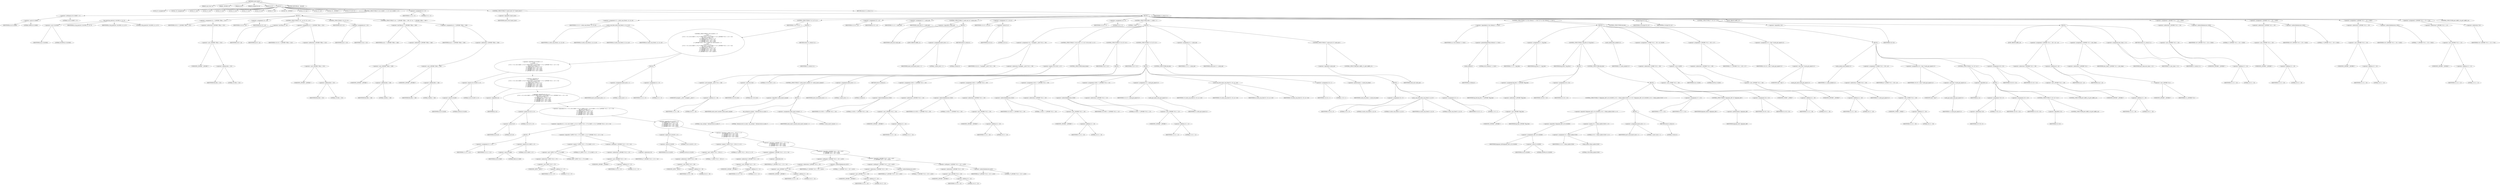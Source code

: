 digraph cache_insert {  
"1000115" [label = "(METHOD,cache_insert)" ]
"1000116" [label = "(PARAM,const char *a1)" ]
"1000117" [label = "(PARAM,_DWORD *a2)" ]
"1000118" [label = "(PARAM,int a3)" ]
"1000119" [label = "(PARAM,unsigned int a4)" ]
"1000120" [label = "(PARAM,int a5)" ]
"1000121" [label = "(BLOCK,,)" ]
"1000122" [label = "(LOCAL,v9: unsigned int)" ]
"1000123" [label = "(LOCAL,v10: unsigned int)" ]
"1000124" [label = "(LOCAL,v11: int)" ]
"1000125" [label = "(LOCAL,v12: int)" ]
"1000126" [label = "(LOCAL,v13: int)" ]
"1000127" [label = "(LOCAL,v14: int)" ]
"1000128" [label = "(LOCAL,v15: int)" ]
"1000129" [label = "(LOCAL,v16: int)" ]
"1000130" [label = "(LOCAL,v17: int)" ]
"1000131" [label = "(LOCAL,v18: _DWORD *)" ]
"1000132" [label = "(LOCAL,v19: char *)" ]
"1000133" [label = "(LOCAL,v21: int)" ]
"1000134" [label = "(LOCAL,v22: _DWORD *)" ]
"1000135" [label = "(LOCAL,v23: int [ 4 ])" ]
"1000136" [label = "(CONTROL_STRUCTURE,if ( (a5 & 0x980) != 0 ),if ( (a5 & 0x980) != 0 ))" ]
"1000137" [label = "(<operator>.notEquals,(a5 & 0x980) != 0)" ]
"1000138" [label = "(<operator>.and,a5 & 0x980)" ]
"1000139" [label = "(IDENTIFIER,a5,a5 & 0x980)" ]
"1000140" [label = "(LITERAL,0x980,a5 & 0x980)" ]
"1000141" [label = "(LITERAL,0,(a5 & 0x980) != 0)" ]
"1000142" [label = "(BLOCK,,)" ]
"1000143" [label = "(log_query,log_query(a5 | 0x10000, a1, a2, 0))" ]
"1000144" [label = "(<operator>.or,a5 | 0x10000)" ]
"1000145" [label = "(IDENTIFIER,a5,a5 | 0x10000)" ]
"1000146" [label = "(LITERAL,0x10000,a5 | 0x10000)" ]
"1000147" [label = "(IDENTIFIER,a1,log_query(a5 | 0x10000, a1, a2, 0))" ]
"1000148" [label = "(IDENTIFIER,a2,log_query(a5 | 0x10000, a1, a2, 0))" ]
"1000149" [label = "(LITERAL,0,log_query(a5 | 0x10000, a1, a2, 0))" ]
"1000150" [label = "(<operator>.assignment,v9 = *(_DWORD *)(fbss + 252))" ]
"1000151" [label = "(IDENTIFIER,v9,v9 = *(_DWORD *)(fbss + 252))" ]
"1000152" [label = "(<operator>.indirection,*(_DWORD *)(fbss + 252))" ]
"1000153" [label = "(<operator>.cast,(_DWORD *)(fbss + 252))" ]
"1000154" [label = "(UNKNOWN,_DWORD *,_DWORD *)" ]
"1000155" [label = "(<operator>.addition,fbss + 252)" ]
"1000156" [label = "(IDENTIFIER,fbss,fbss + 252)" ]
"1000157" [label = "(LITERAL,252,fbss + 252)" ]
"1000158" [label = "(<operator>.assignment,v10 = a4)" ]
"1000159" [label = "(IDENTIFIER,v10,v10 = a4)" ]
"1000160" [label = "(IDENTIFIER,a4,v10 = a4)" ]
"1000161" [label = "(CONTROL_STRUCTURE,if ( v9 < a4 ),if ( v9 < a4 ))" ]
"1000162" [label = "(<operator>.lessThan,v9 < a4)" ]
"1000163" [label = "(IDENTIFIER,v9,v9 < a4)" ]
"1000164" [label = "(IDENTIFIER,a4,v9 < a4)" ]
"1000165" [label = "(<operator>.assignment,v10 = *(_DWORD *)(fbss + 252))" ]
"1000166" [label = "(IDENTIFIER,v10,v10 = *(_DWORD *)(fbss + 252))" ]
"1000167" [label = "(<operator>.indirection,*(_DWORD *)(fbss + 252))" ]
"1000168" [label = "(<operator>.cast,(_DWORD *)(fbss + 252))" ]
"1000169" [label = "(UNKNOWN,_DWORD *,_DWORD *)" ]
"1000170" [label = "(<operator>.addition,fbss + 252)" ]
"1000171" [label = "(IDENTIFIER,fbss,fbss + 252)" ]
"1000172" [label = "(LITERAL,252,fbss + 252)" ]
"1000173" [label = "(CONTROL_STRUCTURE,if ( v9 ),if ( v9 ))" ]
"1000174" [label = "(IDENTIFIER,v9,if ( v9 ))" ]
"1000175" [label = "(<operator>.assignment,a4 = v10)" ]
"1000176" [label = "(IDENTIFIER,a4,a4 = v10)" ]
"1000177" [label = "(IDENTIFIER,v10,a4 = v10)" ]
"1000178" [label = "(CONTROL_STRUCTURE,if ( a4 < *(_DWORD *)(fbss + 248) ),if ( a4 < *(_DWORD *)(fbss + 248) ))" ]
"1000179" [label = "(<operator>.lessThan,a4 < *(_DWORD *)(fbss + 248))" ]
"1000180" [label = "(IDENTIFIER,a4,a4 < *(_DWORD *)(fbss + 248))" ]
"1000181" [label = "(<operator>.indirection,*(_DWORD *)(fbss + 248))" ]
"1000182" [label = "(<operator>.cast,(_DWORD *)(fbss + 248))" ]
"1000183" [label = "(UNKNOWN,_DWORD *,_DWORD *)" ]
"1000184" [label = "(<operator>.addition,fbss + 248)" ]
"1000185" [label = "(IDENTIFIER,fbss,fbss + 248)" ]
"1000186" [label = "(LITERAL,248,fbss + 248)" ]
"1000187" [label = "(<operator>.assignment,a4 = *(_DWORD *)(fbss + 248))" ]
"1000188" [label = "(IDENTIFIER,a4,a4 = *(_DWORD *)(fbss + 248))" ]
"1000189" [label = "(<operator>.indirection,*(_DWORD *)(fbss + 248))" ]
"1000190" [label = "(<operator>.cast,(_DWORD *)(fbss + 248))" ]
"1000191" [label = "(UNKNOWN,_DWORD *,_DWORD *)" ]
"1000192" [label = "(<operator>.addition,fbss + 248)" ]
"1000193" [label = "(IDENTIFIER,fbss,fbss + 248)" ]
"1000194" [label = "(LITERAL,248,fbss + 248)" ]
"1000195" [label = "(<operator>.assignment,v11 = 0)" ]
"1000196" [label = "(IDENTIFIER,v11,v11 = 0)" ]
"1000197" [label = "(LITERAL,0,v11 = 0)" ]
"1000198" [label = "(CONTROL_STRUCTURE,if ( !insert_error ),if ( !insert_error ))" ]
"1000199" [label = "(<operator>.logicalNot,!insert_error)" ]
"1000200" [label = "(IDENTIFIER,insert_error,!insert_error)" ]
"1000201" [label = "(BLOCK,,)" ]
"1000202" [label = "(<operator>.assignment,v12 = cache_scan_free(a1, a2, a3, a5))" ]
"1000203" [label = "(IDENTIFIER,v12,v12 = cache_scan_free(a1, a2, a3, a5))" ]
"1000204" [label = "(cache_scan_free,cache_scan_free(a1, a2, a3, a5))" ]
"1000205" [label = "(IDENTIFIER,a1,cache_scan_free(a1, a2, a3, a5))" ]
"1000206" [label = "(IDENTIFIER,a2,cache_scan_free(a1, a2, a3, a5))" ]
"1000207" [label = "(IDENTIFIER,a3,cache_scan_free(a1, a2, a3, a5))" ]
"1000208" [label = "(IDENTIFIER,a5,cache_scan_free(a1, a2, a3, a5))" ]
"1000209" [label = "(CONTROL_STRUCTURE,if ( v12 ),if ( v12 ))" ]
"1000210" [label = "(IDENTIFIER,v12,if ( v12 ))" ]
"1000211" [label = "(BLOCK,,)" ]
"1000212" [label = "(CONTROL_STRUCTURE,if ( (a5 & 0x180) == 0\n        || !a2\n        || (a5 & 8) == 0\n        || ((v11 = v12, (a5 & 0x80) == 0) || (*(_BYTE *)(v12 + 37) & 0x80) == 0 || *(_DWORD *)(v12 + 12) != *a2)\n        && ((a5 & 0x100) == 0\n         || (*(_BYTE *)(v12 + 36) & 1) == 0\n         || *(_DWORD *)(v12 + 12) != *a2\n         || *(_DWORD *)(v12 + 16) != a2[1]\n         || *(_DWORD *)(v12 + 20) != a2[2]\n         || *(_DWORD *)(v12 + 24) != a2[3]) ),if ( (a5 & 0x180) == 0\n        || !a2\n        || (a5 & 8) == 0\n        || ((v11 = v12, (a5 & 0x80) == 0) || (*(_BYTE *)(v12 + 37) & 0x80) == 0 || *(_DWORD *)(v12 + 12) != *a2)\n        && ((a5 & 0x100) == 0\n         || (*(_BYTE *)(v12 + 36) & 1) == 0\n         || *(_DWORD *)(v12 + 12) != *a2\n         || *(_DWORD *)(v12 + 16) != a2[1]\n         || *(_DWORD *)(v12 + 20) != a2[2]\n         || *(_DWORD *)(v12 + 24) != a2[3]) ))" ]
"1000213" [label = "(<operator>.logicalOr,(a5 & 0x180) == 0\n        || !a2\n        || (a5 & 8) == 0\n        || ((v11 = v12, (a5 & 0x80) == 0) || (*(_BYTE *)(v12 + 37) & 0x80) == 0 || *(_DWORD *)(v12 + 12) != *a2)\n        && ((a5 & 0x100) == 0\n         || (*(_BYTE *)(v12 + 36) & 1) == 0\n         || *(_DWORD *)(v12 + 12) != *a2\n         || *(_DWORD *)(v12 + 16) != a2[1]\n         || *(_DWORD *)(v12 + 20) != a2[2]\n         || *(_DWORD *)(v12 + 24) != a2[3]))" ]
"1000214" [label = "(<operator>.equals,(a5 & 0x180) == 0)" ]
"1000215" [label = "(<operator>.and,a5 & 0x180)" ]
"1000216" [label = "(IDENTIFIER,a5,a5 & 0x180)" ]
"1000217" [label = "(LITERAL,0x180,a5 & 0x180)" ]
"1000218" [label = "(LITERAL,0,(a5 & 0x180) == 0)" ]
"1000219" [label = "(<operator>.logicalOr,!a2\n        || (a5 & 8) == 0\n        || ((v11 = v12, (a5 & 0x80) == 0) || (*(_BYTE *)(v12 + 37) & 0x80) == 0 || *(_DWORD *)(v12 + 12) != *a2)\n        && ((a5 & 0x100) == 0\n         || (*(_BYTE *)(v12 + 36) & 1) == 0\n         || *(_DWORD *)(v12 + 12) != *a2\n         || *(_DWORD *)(v12 + 16) != a2[1]\n         || *(_DWORD *)(v12 + 20) != a2[2]\n         || *(_DWORD *)(v12 + 24) != a2[3]))" ]
"1000220" [label = "(<operator>.logicalNot,!a2)" ]
"1000221" [label = "(IDENTIFIER,a2,!a2)" ]
"1000222" [label = "(<operator>.logicalOr,(a5 & 8) == 0\n        || ((v11 = v12, (a5 & 0x80) == 0) || (*(_BYTE *)(v12 + 37) & 0x80) == 0 || *(_DWORD *)(v12 + 12) != *a2)\n        && ((a5 & 0x100) == 0\n         || (*(_BYTE *)(v12 + 36) & 1) == 0\n         || *(_DWORD *)(v12 + 12) != *a2\n         || *(_DWORD *)(v12 + 16) != a2[1]\n         || *(_DWORD *)(v12 + 20) != a2[2]\n         || *(_DWORD *)(v12 + 24) != a2[3]))" ]
"1000223" [label = "(<operator>.equals,(a5 & 8) == 0)" ]
"1000224" [label = "(<operator>.and,a5 & 8)" ]
"1000225" [label = "(IDENTIFIER,a5,a5 & 8)" ]
"1000226" [label = "(LITERAL,8,a5 & 8)" ]
"1000227" [label = "(LITERAL,0,(a5 & 8) == 0)" ]
"1000228" [label = "(<operator>.logicalAnd,((v11 = v12, (a5 & 0x80) == 0) || (*(_BYTE *)(v12 + 37) & 0x80) == 0 || *(_DWORD *)(v12 + 12) != *a2)\n        && ((a5 & 0x100) == 0\n         || (*(_BYTE *)(v12 + 36) & 1) == 0\n         || *(_DWORD *)(v12 + 12) != *a2\n         || *(_DWORD *)(v12 + 16) != a2[1]\n         || *(_DWORD *)(v12 + 20) != a2[2]\n         || *(_DWORD *)(v12 + 24) != a2[3]))" ]
"1000229" [label = "(<operator>.logicalOr,(v11 = v12, (a5 & 0x80) == 0) || (*(_BYTE *)(v12 + 37) & 0x80) == 0 || *(_DWORD *)(v12 + 12) != *a2)" ]
"1000230" [label = "(BLOCK,,)" ]
"1000231" [label = "(<operator>.assignment,v11 = v12)" ]
"1000232" [label = "(IDENTIFIER,v11,v11 = v12)" ]
"1000233" [label = "(IDENTIFIER,v12,v11 = v12)" ]
"1000234" [label = "(<operator>.equals,(a5 & 0x80) == 0)" ]
"1000235" [label = "(<operator>.and,a5 & 0x80)" ]
"1000236" [label = "(IDENTIFIER,a5,a5 & 0x80)" ]
"1000237" [label = "(LITERAL,0x80,a5 & 0x80)" ]
"1000238" [label = "(LITERAL,0,(a5 & 0x80) == 0)" ]
"1000239" [label = "(<operator>.logicalOr,(*(_BYTE *)(v12 + 37) & 0x80) == 0 || *(_DWORD *)(v12 + 12) != *a2)" ]
"1000240" [label = "(<operator>.equals,(*(_BYTE *)(v12 + 37) & 0x80) == 0)" ]
"1000241" [label = "(<operator>.and,*(_BYTE *)(v12 + 37) & 0x80)" ]
"1000242" [label = "(<operator>.indirection,*(_BYTE *)(v12 + 37))" ]
"1000243" [label = "(<operator>.cast,(_BYTE *)(v12 + 37))" ]
"1000244" [label = "(UNKNOWN,_BYTE *,_BYTE *)" ]
"1000245" [label = "(<operator>.addition,v12 + 37)" ]
"1000246" [label = "(IDENTIFIER,v12,v12 + 37)" ]
"1000247" [label = "(LITERAL,37,v12 + 37)" ]
"1000248" [label = "(LITERAL,0x80,*(_BYTE *)(v12 + 37) & 0x80)" ]
"1000249" [label = "(LITERAL,0,(*(_BYTE *)(v12 + 37) & 0x80) == 0)" ]
"1000250" [label = "(<operator>.notEquals,*(_DWORD *)(v12 + 12) != *a2)" ]
"1000251" [label = "(<operator>.indirection,*(_DWORD *)(v12 + 12))" ]
"1000252" [label = "(<operator>.cast,(_DWORD *)(v12 + 12))" ]
"1000253" [label = "(UNKNOWN,_DWORD *,_DWORD *)" ]
"1000254" [label = "(<operator>.addition,v12 + 12)" ]
"1000255" [label = "(IDENTIFIER,v12,v12 + 12)" ]
"1000256" [label = "(LITERAL,12,v12 + 12)" ]
"1000257" [label = "(<operator>.indirection,*a2)" ]
"1000258" [label = "(IDENTIFIER,a2,*(_DWORD *)(v12 + 12) != *a2)" ]
"1000259" [label = "(<operator>.logicalOr,(a5 & 0x100) == 0\n         || (*(_BYTE *)(v12 + 36) & 1) == 0\n         || *(_DWORD *)(v12 + 12) != *a2\n         || *(_DWORD *)(v12 + 16) != a2[1]\n         || *(_DWORD *)(v12 + 20) != a2[2]\n         || *(_DWORD *)(v12 + 24) != a2[3])" ]
"1000260" [label = "(<operator>.equals,(a5 & 0x100) == 0)" ]
"1000261" [label = "(<operator>.and,a5 & 0x100)" ]
"1000262" [label = "(IDENTIFIER,a5,a5 & 0x100)" ]
"1000263" [label = "(LITERAL,0x100,a5 & 0x100)" ]
"1000264" [label = "(LITERAL,0,(a5 & 0x100) == 0)" ]
"1000265" [label = "(<operator>.logicalOr,(*(_BYTE *)(v12 + 36) & 1) == 0\n         || *(_DWORD *)(v12 + 12) != *a2\n         || *(_DWORD *)(v12 + 16) != a2[1]\n         || *(_DWORD *)(v12 + 20) != a2[2]\n         || *(_DWORD *)(v12 + 24) != a2[3])" ]
"1000266" [label = "(<operator>.equals,(*(_BYTE *)(v12 + 36) & 1) == 0)" ]
"1000267" [label = "(<operator>.and,*(_BYTE *)(v12 + 36) & 1)" ]
"1000268" [label = "(<operator>.indirection,*(_BYTE *)(v12 + 36))" ]
"1000269" [label = "(<operator>.cast,(_BYTE *)(v12 + 36))" ]
"1000270" [label = "(UNKNOWN,_BYTE *,_BYTE *)" ]
"1000271" [label = "(<operator>.addition,v12 + 36)" ]
"1000272" [label = "(IDENTIFIER,v12,v12 + 36)" ]
"1000273" [label = "(LITERAL,36,v12 + 36)" ]
"1000274" [label = "(LITERAL,1,*(_BYTE *)(v12 + 36) & 1)" ]
"1000275" [label = "(LITERAL,0,(*(_BYTE *)(v12 + 36) & 1) == 0)" ]
"1000276" [label = "(<operator>.logicalOr,*(_DWORD *)(v12 + 12) != *a2\n         || *(_DWORD *)(v12 + 16) != a2[1]\n         || *(_DWORD *)(v12 + 20) != a2[2]\n         || *(_DWORD *)(v12 + 24) != a2[3])" ]
"1000277" [label = "(<operator>.notEquals,*(_DWORD *)(v12 + 12) != *a2)" ]
"1000278" [label = "(<operator>.indirection,*(_DWORD *)(v12 + 12))" ]
"1000279" [label = "(<operator>.cast,(_DWORD *)(v12 + 12))" ]
"1000280" [label = "(UNKNOWN,_DWORD *,_DWORD *)" ]
"1000281" [label = "(<operator>.addition,v12 + 12)" ]
"1000282" [label = "(IDENTIFIER,v12,v12 + 12)" ]
"1000283" [label = "(LITERAL,12,v12 + 12)" ]
"1000284" [label = "(<operator>.indirection,*a2)" ]
"1000285" [label = "(IDENTIFIER,a2,*(_DWORD *)(v12 + 12) != *a2)" ]
"1000286" [label = "(<operator>.logicalOr,*(_DWORD *)(v12 + 16) != a2[1]\n         || *(_DWORD *)(v12 + 20) != a2[2]\n         || *(_DWORD *)(v12 + 24) != a2[3])" ]
"1000287" [label = "(<operator>.notEquals,*(_DWORD *)(v12 + 16) != a2[1])" ]
"1000288" [label = "(<operator>.indirection,*(_DWORD *)(v12 + 16))" ]
"1000289" [label = "(<operator>.cast,(_DWORD *)(v12 + 16))" ]
"1000290" [label = "(UNKNOWN,_DWORD *,_DWORD *)" ]
"1000291" [label = "(<operator>.addition,v12 + 16)" ]
"1000292" [label = "(IDENTIFIER,v12,v12 + 16)" ]
"1000293" [label = "(LITERAL,16,v12 + 16)" ]
"1000294" [label = "(<operator>.indirectIndexAccess,a2[1])" ]
"1000295" [label = "(IDENTIFIER,a2,*(_DWORD *)(v12 + 16) != a2[1])" ]
"1000296" [label = "(LITERAL,1,*(_DWORD *)(v12 + 16) != a2[1])" ]
"1000297" [label = "(<operator>.logicalOr,*(_DWORD *)(v12 + 20) != a2[2]\n         || *(_DWORD *)(v12 + 24) != a2[3])" ]
"1000298" [label = "(<operator>.notEquals,*(_DWORD *)(v12 + 20) != a2[2])" ]
"1000299" [label = "(<operator>.indirection,*(_DWORD *)(v12 + 20))" ]
"1000300" [label = "(<operator>.cast,(_DWORD *)(v12 + 20))" ]
"1000301" [label = "(UNKNOWN,_DWORD *,_DWORD *)" ]
"1000302" [label = "(<operator>.addition,v12 + 20)" ]
"1000303" [label = "(IDENTIFIER,v12,v12 + 20)" ]
"1000304" [label = "(LITERAL,20,v12 + 20)" ]
"1000305" [label = "(<operator>.indirectIndexAccess,a2[2])" ]
"1000306" [label = "(IDENTIFIER,a2,*(_DWORD *)(v12 + 20) != a2[2])" ]
"1000307" [label = "(LITERAL,2,*(_DWORD *)(v12 + 20) != a2[2])" ]
"1000308" [label = "(<operator>.notEquals,*(_DWORD *)(v12 + 24) != a2[3])" ]
"1000309" [label = "(<operator>.indirection,*(_DWORD *)(v12 + 24))" ]
"1000310" [label = "(<operator>.cast,(_DWORD *)(v12 + 24))" ]
"1000311" [label = "(UNKNOWN,_DWORD *,_DWORD *)" ]
"1000312" [label = "(<operator>.addition,v12 + 24)" ]
"1000313" [label = "(IDENTIFIER,v12,v12 + 24)" ]
"1000314" [label = "(LITERAL,24,v12 + 24)" ]
"1000315" [label = "(<operator>.indirectIndexAccess,a2[3])" ]
"1000316" [label = "(IDENTIFIER,a2,*(_DWORD *)(v12 + 24) != a2[3])" ]
"1000317" [label = "(LITERAL,3,*(_DWORD *)(v12 + 24) != a2[3])" ]
"1000318" [label = "(BLOCK,,)" ]
"1000319" [label = "(<operator>.assignment,insert_error = 1)" ]
"1000320" [label = "(IDENTIFIER,insert_error,insert_error = 1)" ]
"1000321" [label = "(LITERAL,1,insert_error = 1)" ]
"1000322" [label = "(<operator>.assignment,v11 = 0)" ]
"1000323" [label = "(IDENTIFIER,v11,v11 = 0)" ]
"1000324" [label = "(LITERAL,0,v11 = 0)" ]
"1000325" [label = "(RETURN,return v11;,return v11;)" ]
"1000326" [label = "(IDENTIFIER,v11,return v11;)" ]
"1000327" [label = "(<operator>.assignment,v22 = a2)" ]
"1000328" [label = "(IDENTIFIER,v22,v22 = a2)" ]
"1000329" [label = "(IDENTIFIER,a2,v22 = a2)" ]
"1000330" [label = "(<operator>.assignment,v11 = cache_tail)" ]
"1000331" [label = "(IDENTIFIER,v11,v11 = cache_tail)" ]
"1000332" [label = "(IDENTIFIER,cache_tail,v11 = cache_tail)" ]
"1000333" [label = "(CONTROL_STRUCTURE,if ( !cache_tail ),if ( !cache_tail ))" ]
"1000334" [label = "(<operator>.logicalNot,!cache_tail)" ]
"1000335" [label = "(IDENTIFIER,cache_tail,!cache_tail)" ]
"1000336" [label = "(BLOCK,,)" ]
"1000337" [label = "(JUMP_TARGET,LABEL_31)" ]
"1000338" [label = "(<operator>.assignment,insert_error = 1)" ]
"1000339" [label = "(IDENTIFIER,insert_error,insert_error = 1)" ]
"1000340" [label = "(LITERAL,1,insert_error = 1)" ]
"1000341" [label = "(RETURN,return 0;,return 0;)" ]
"1000342" [label = "(LITERAL,0,return 0;)" ]
"1000343" [label = "(<operator>.assignment,v13 = a5 & 4)" ]
"1000344" [label = "(IDENTIFIER,v13,v13 = a5 & 4)" ]
"1000345" [label = "(<operator>.and,a5 & 4)" ]
"1000346" [label = "(IDENTIFIER,a5,a5 & 4)" ]
"1000347" [label = "(LITERAL,4,a5 & 4)" ]
"1000348" [label = "(<operator>.assignment,v14 = 0)" ]
"1000349" [label = "(IDENTIFIER,v14,v14 = 0)" ]
"1000350" [label = "(LITERAL,0,v14 = 0)" ]
"1000351" [label = "(CONTROL_STRUCTURE,while ( 1 ),while ( 1 ))" ]
"1000352" [label = "(LITERAL,1,while ( 1 ))" ]
"1000353" [label = "(BLOCK,,)" ]
"1000354" [label = "(<operator>.assignment,v16 = *(unsigned __int16 *)(v11 + 36))" ]
"1000355" [label = "(IDENTIFIER,v16,v16 = *(unsigned __int16 *)(v11 + 36))" ]
"1000356" [label = "(<operator>.indirection,*(unsigned __int16 *)(v11 + 36))" ]
"1000357" [label = "(<operator>.cast,(unsigned __int16 *)(v11 + 36))" ]
"1000358" [label = "(UNKNOWN,unsigned __int16 *,unsigned __int16 *)" ]
"1000359" [label = "(<operator>.addition,v11 + 36)" ]
"1000360" [label = "(IDENTIFIER,v11,v11 + 36)" ]
"1000361" [label = "(LITERAL,36,v11 + 36)" ]
"1000362" [label = "(CONTROL_STRUCTURE,if ( (v16 & 0xC) == 0 ),if ( (v16 & 0xC) == 0 ))" ]
"1000363" [label = "(<operator>.equals,(v16 & 0xC) == 0)" ]
"1000364" [label = "(<operator>.and,v16 & 0xC)" ]
"1000365" [label = "(IDENTIFIER,v16,v16 & 0xC)" ]
"1000366" [label = "(LITERAL,0xC,v16 & 0xC)" ]
"1000367" [label = "(LITERAL,0,(v16 & 0xC) == 0)" ]
"1000368" [label = "(CONTROL_STRUCTURE,break;,break;)" ]
"1000369" [label = "(CONTROL_STRUCTURE,if ( v14 ),if ( v14 ))" ]
"1000370" [label = "(IDENTIFIER,v14,if ( v14 ))" ]
"1000371" [label = "(BLOCK,,)" ]
"1000372" [label = "(CONTROL_STRUCTURE,if ( !cache_insert_warned ),if ( !cache_insert_warned ))" ]
"1000373" [label = "(<operator>.logicalNot,!cache_insert_warned)" ]
"1000374" [label = "(IDENTIFIER,cache_insert_warned,!cache_insert_warned)" ]
"1000375" [label = "(BLOCK,,)" ]
"1000376" [label = "(my_syslog,my_syslog(3, \"Internal error in cache.\"))" ]
"1000377" [label = "(LITERAL,3,my_syslog(3, \"Internal error in cache.\"))" ]
"1000378" [label = "(LITERAL,\"Internal error in cache.\",my_syslog(3, \"Internal error in cache.\"))" ]
"1000379" [label = "(<operator>.assignment,cache_insert_warned = 1)" ]
"1000380" [label = "(IDENTIFIER,cache_insert_warned,cache_insert_warned = 1)" ]
"1000381" [label = "(LITERAL,1,cache_insert_warned = 1)" ]
"1000382" [label = "(<operator>.assignment,insert_error = 1)" ]
"1000383" [label = "(IDENTIFIER,insert_error,insert_error = 1)" ]
"1000384" [label = "(LITERAL,1,insert_error = 1)" ]
"1000385" [label = "(RETURN,return 0;,return 0;)" ]
"1000386" [label = "(LITERAL,0,return 0;)" ]
"1000387" [label = "(CONTROL_STRUCTURE,if ( v13 ),if ( v13 ))" ]
"1000388" [label = "(IDENTIFIER,v13,if ( v13 ))" ]
"1000389" [label = "(BLOCK,,)" ]
"1000390" [label = "(<operator>.assignment,v23[3] = *(_DWORD *)(v11 + 24))" ]
"1000391" [label = "(<operator>.indirectIndexAccess,v23[3])" ]
"1000392" [label = "(IDENTIFIER,v23,v23[3] = *(_DWORD *)(v11 + 24))" ]
"1000393" [label = "(LITERAL,3,v23[3] = *(_DWORD *)(v11 + 24))" ]
"1000394" [label = "(<operator>.indirection,*(_DWORD *)(v11 + 24))" ]
"1000395" [label = "(<operator>.cast,(_DWORD *)(v11 + 24))" ]
"1000396" [label = "(UNKNOWN,_DWORD *,_DWORD *)" ]
"1000397" [label = "(<operator>.addition,v11 + 24)" ]
"1000398" [label = "(IDENTIFIER,v11,v11 + 24)" ]
"1000399" [label = "(LITERAL,24,v11 + 24)" ]
"1000400" [label = "(<operator>.assignment,v23[2] = *(_DWORD *)(v11 + 20))" ]
"1000401" [label = "(<operator>.indirectIndexAccess,v23[2])" ]
"1000402" [label = "(IDENTIFIER,v23,v23[2] = *(_DWORD *)(v11 + 20))" ]
"1000403" [label = "(LITERAL,2,v23[2] = *(_DWORD *)(v11 + 20))" ]
"1000404" [label = "(<operator>.indirection,*(_DWORD *)(v11 + 20))" ]
"1000405" [label = "(<operator>.cast,(_DWORD *)(v11 + 20))" ]
"1000406" [label = "(UNKNOWN,_DWORD *,_DWORD *)" ]
"1000407" [label = "(<operator>.addition,v11 + 20)" ]
"1000408" [label = "(IDENTIFIER,v11,v11 + 20)" ]
"1000409" [label = "(LITERAL,20,v11 + 20)" ]
"1000410" [label = "(<operator>.assignment,v23[1] = *(_DWORD *)(v11 + 16))" ]
"1000411" [label = "(<operator>.indirectIndexAccess,v23[1])" ]
"1000412" [label = "(IDENTIFIER,v23,v23[1] = *(_DWORD *)(v11 + 16))" ]
"1000413" [label = "(LITERAL,1,v23[1] = *(_DWORD *)(v11 + 16))" ]
"1000414" [label = "(<operator>.indirection,*(_DWORD *)(v11 + 16))" ]
"1000415" [label = "(<operator>.cast,(_DWORD *)(v11 + 16))" ]
"1000416" [label = "(UNKNOWN,_DWORD *,_DWORD *)" ]
"1000417" [label = "(<operator>.addition,v11 + 16)" ]
"1000418" [label = "(IDENTIFIER,v11,v11 + 16)" ]
"1000419" [label = "(LITERAL,16,v11 + 16)" ]
"1000420" [label = "(<operator>.assignment,v23[0] = *(_DWORD *)(v11 + 12))" ]
"1000421" [label = "(<operator>.indirectIndexAccess,v23[0])" ]
"1000422" [label = "(IDENTIFIER,v23,v23[0] = *(_DWORD *)(v11 + 12))" ]
"1000423" [label = "(LITERAL,0,v23[0] = *(_DWORD *)(v11 + 12))" ]
"1000424" [label = "(<operator>.indirection,*(_DWORD *)(v11 + 12))" ]
"1000425" [label = "(<operator>.cast,(_DWORD *)(v11 + 12))" ]
"1000426" [label = "(UNKNOWN,_DWORD *,_DWORD *)" ]
"1000427" [label = "(<operator>.addition,v11 + 12)" ]
"1000428" [label = "(IDENTIFIER,v11,v11 + 12)" ]
"1000429" [label = "(LITERAL,12,v11 + 12)" ]
"1000430" [label = "(<operator>.assignment,v15 = cache_get_name(v11))" ]
"1000431" [label = "(IDENTIFIER,v15,v15 = cache_get_name(v11))" ]
"1000432" [label = "(cache_get_name,cache_get_name(v11))" ]
"1000433" [label = "(IDENTIFIER,v11,cache_get_name(v11))" ]
"1000434" [label = "(cache_scan_free,cache_scan_free(v15, v23, a3, v16))" ]
"1000435" [label = "(IDENTIFIER,v15,cache_scan_free(v15, v23, a3, v16))" ]
"1000436" [label = "(IDENTIFIER,v23,cache_scan_free(v15, v23, a3, v16))" ]
"1000437" [label = "(IDENTIFIER,a3,cache_scan_free(v15, v23, a3, v16))" ]
"1000438" [label = "(IDENTIFIER,v16,cache_scan_free(v15, v23, a3, v16))" ]
"1000439" [label = "(<operator>.assignment,v14 = 1)" ]
"1000440" [label = "(IDENTIFIER,v14,v14 = 1)" ]
"1000441" [label = "(LITERAL,1,v14 = 1)" ]
"1000442" [label = "(<operator>.preIncrement,++cache_live_freed)" ]
"1000443" [label = "(IDENTIFIER,cache_live_freed,++cache_live_freed)" ]
"1000444" [label = "(CONTROL_STRUCTURE,else,else)" ]
"1000445" [label = "(BLOCK,,)" ]
"1000446" [label = "(<operator>.assignment,v14 = 0)" ]
"1000447" [label = "(IDENTIFIER,v14,v14 = 0)" ]
"1000448" [label = "(LITERAL,0,v14 = 0)" ]
"1000449" [label = "(cache_scan_free,cache_scan_free(0, 0, a3, 0))" ]
"1000450" [label = "(LITERAL,0,cache_scan_free(0, 0, a3, 0))" ]
"1000451" [label = "(LITERAL,0,cache_scan_free(0, 0, a3, 0))" ]
"1000452" [label = "(IDENTIFIER,a3,cache_scan_free(0, 0, a3, 0))" ]
"1000453" [label = "(LITERAL,0,cache_scan_free(0, 0, a3, 0))" ]
"1000454" [label = "(<operator>.assignment,v13 = 1)" ]
"1000455" [label = "(IDENTIFIER,v13,v13 = 1)" ]
"1000456" [label = "(LITERAL,1,v13 = 1)" ]
"1000457" [label = "(<operator>.assignment,v11 = cache_tail)" ]
"1000458" [label = "(IDENTIFIER,v11,v11 = cache_tail)" ]
"1000459" [label = "(IDENTIFIER,cache_tail,v11 = cache_tail)" ]
"1000460" [label = "(CONTROL_STRUCTURE,if ( !cache_tail ),if ( !cache_tail ))" ]
"1000461" [label = "(<operator>.logicalNot,!cache_tail)" ]
"1000462" [label = "(IDENTIFIER,cache_tail,!cache_tail)" ]
"1000463" [label = "(CONTROL_STRUCTURE,goto LABEL_31;,goto LABEL_31;)" ]
"1000464" [label = "(CONTROL_STRUCTURE,if ( a1 && strlen(a1) >= 0x32 ),if ( a1 && strlen(a1) >= 0x32 ))" ]
"1000465" [label = "(<operator>.logicalAnd,a1 && strlen(a1) >= 0x32)" ]
"1000466" [label = "(IDENTIFIER,a1,a1 && strlen(a1) >= 0x32)" ]
"1000467" [label = "(<operator>.greaterEqualsThan,strlen(a1) >= 0x32)" ]
"1000468" [label = "(strlen,strlen(a1))" ]
"1000469" [label = "(IDENTIFIER,a1,strlen(a1))" ]
"1000470" [label = "(LITERAL,0x32,strlen(a1) >= 0x32)" ]
"1000471" [label = "(BLOCK,,)" ]
"1000472" [label = "(<operator>.assignment,v17 = big_free)" ]
"1000473" [label = "(IDENTIFIER,v17,v17 = big_free)" ]
"1000474" [label = "(IDENTIFIER,big_free,v17 = big_free)" ]
"1000475" [label = "(CONTROL_STRUCTURE,if ( big_free ),if ( big_free ))" ]
"1000476" [label = "(IDENTIFIER,big_free,if ( big_free ))" ]
"1000477" [label = "(BLOCK,,)" ]
"1000478" [label = "(<operator>.assignment,big_free = *(_DWORD *)big_free)" ]
"1000479" [label = "(IDENTIFIER,big_free,big_free = *(_DWORD *)big_free)" ]
"1000480" [label = "(<operator>.indirection,*(_DWORD *)big_free)" ]
"1000481" [label = "(<operator>.cast,(_DWORD *)big_free)" ]
"1000482" [label = "(UNKNOWN,_DWORD *,_DWORD *)" ]
"1000483" [label = "(IDENTIFIER,big_free,(_DWORD *)big_free)" ]
"1000484" [label = "(<operator>.assignment,v18 = v22)" ]
"1000485" [label = "(IDENTIFIER,v18,v18 = v22)" ]
"1000486" [label = "(IDENTIFIER,v22,v18 = v22)" ]
"1000487" [label = "(CONTROL_STRUCTURE,else,else)" ]
"1000488" [label = "(BLOCK,,)" ]
"1000489" [label = "(CONTROL_STRUCTURE,if ( !(bignames_left | a5 & 0x5000) || (v21 = whine_malloc(1028)) == 0 ),if ( !(bignames_left | a5 & 0x5000) || (v21 = whine_malloc(1028)) == 0 ))" ]
"1000490" [label = "(<operator>.logicalOr,!(bignames_left | a5 & 0x5000) || (v21 = whine_malloc(1028)) == 0)" ]
"1000491" [label = "(<operator>.logicalNot,!(bignames_left | a5 & 0x5000))" ]
"1000492" [label = "(<operator>.or,bignames_left | a5 & 0x5000)" ]
"1000493" [label = "(IDENTIFIER,bignames_left,bignames_left | a5 & 0x5000)" ]
"1000494" [label = "(<operator>.and,a5 & 0x5000)" ]
"1000495" [label = "(IDENTIFIER,a5,a5 & 0x5000)" ]
"1000496" [label = "(LITERAL,0x5000,a5 & 0x5000)" ]
"1000497" [label = "(<operator>.equals,(v21 = whine_malloc(1028)) == 0)" ]
"1000498" [label = "(<operator>.assignment,v21 = whine_malloc(1028))" ]
"1000499" [label = "(IDENTIFIER,v21,v21 = whine_malloc(1028))" ]
"1000500" [label = "(whine_malloc,whine_malloc(1028))" ]
"1000501" [label = "(LITERAL,1028,whine_malloc(1028))" ]
"1000502" [label = "(LITERAL,0,(v21 = whine_malloc(1028)) == 0)" ]
"1000503" [label = "(BLOCK,,)" ]
"1000504" [label = "(<operator>.assignment,insert_error = 1)" ]
"1000505" [label = "(IDENTIFIER,insert_error,insert_error = 1)" ]
"1000506" [label = "(LITERAL,1,insert_error = 1)" ]
"1000507" [label = "(RETURN,return 0;,return 0;)" ]
"1000508" [label = "(LITERAL,0,return 0;)" ]
"1000509" [label = "(<operator>.assignment,v17 = v21)" ]
"1000510" [label = "(IDENTIFIER,v17,v17 = v21)" ]
"1000511" [label = "(IDENTIFIER,v21,v17 = v21)" ]
"1000512" [label = "(CONTROL_STRUCTURE,if ( bignames_left ),if ( bignames_left ))" ]
"1000513" [label = "(IDENTIFIER,bignames_left,if ( bignames_left ))" ]
"1000514" [label = "(<operator>.preDecrement,--bignames_left)" ]
"1000515" [label = "(IDENTIFIER,bignames_left,--bignames_left)" ]
"1000516" [label = "(<operator>.assignment,v18 = v22)" ]
"1000517" [label = "(IDENTIFIER,v18,v18 = v22)" ]
"1000518" [label = "(IDENTIFIER,v22,v18 = v22)" ]
"1000519" [label = "(cache_unlink,cache_unlink(v11))" ]
"1000520" [label = "(IDENTIFIER,v11,cache_unlink(v11))" ]
"1000521" [label = "(<operator>.assignment,*(_WORD *)(v11 + 36) = a5 | 0x200)" ]
"1000522" [label = "(<operator>.indirection,*(_WORD *)(v11 + 36))" ]
"1000523" [label = "(<operator>.cast,(_WORD *)(v11 + 36))" ]
"1000524" [label = "(UNKNOWN,_WORD *,_WORD *)" ]
"1000525" [label = "(<operator>.addition,v11 + 36)" ]
"1000526" [label = "(IDENTIFIER,v11,v11 + 36)" ]
"1000527" [label = "(LITERAL,36,v11 + 36)" ]
"1000528" [label = "(<operator>.or,a5 | 0x200)" ]
"1000529" [label = "(IDENTIFIER,a5,a5 | 0x200)" ]
"1000530" [label = "(LITERAL,0x200,a5 | 0x200)" ]
"1000531" [label = "(<operator>.assignment,*(_DWORD *)(v11 + 40) = v17)" ]
"1000532" [label = "(<operator>.indirection,*(_DWORD *)(v11 + 40))" ]
"1000533" [label = "(<operator>.cast,(_DWORD *)(v11 + 40))" ]
"1000534" [label = "(UNKNOWN,_DWORD *,_DWORD *)" ]
"1000535" [label = "(<operator>.addition,v11 + 40)" ]
"1000536" [label = "(IDENTIFIER,v11,v11 + 40)" ]
"1000537" [label = "(LITERAL,40,v11 + 40)" ]
"1000538" [label = "(IDENTIFIER,v17,*(_DWORD *)(v11 + 40) = v17)" ]
"1000539" [label = "(<operator>.assignment,v19 = (char *)cache_get_name(v11))" ]
"1000540" [label = "(IDENTIFIER,v19,v19 = (char *)cache_get_name(v11))" ]
"1000541" [label = "(<operator>.cast,(char *)cache_get_name(v11))" ]
"1000542" [label = "(UNKNOWN,char *,char *)" ]
"1000543" [label = "(cache_get_name,cache_get_name(v11))" ]
"1000544" [label = "(IDENTIFIER,v11,cache_get_name(v11))" ]
"1000545" [label = "(CONTROL_STRUCTURE,else,else)" ]
"1000546" [label = "(BLOCK,,)" ]
"1000547" [label = "(cache_unlink,cache_unlink(v11))" ]
"1000548" [label = "(IDENTIFIER,v11,cache_unlink(v11))" ]
"1000549" [label = "(<operator>.assignment,*(_WORD *)(v11 + 36) = a5)" ]
"1000550" [label = "(<operator>.indirection,*(_WORD *)(v11 + 36))" ]
"1000551" [label = "(<operator>.cast,(_WORD *)(v11 + 36))" ]
"1000552" [label = "(UNKNOWN,_WORD *,_WORD *)" ]
"1000553" [label = "(<operator>.addition,v11 + 36)" ]
"1000554" [label = "(IDENTIFIER,v11,v11 + 36)" ]
"1000555" [label = "(LITERAL,36,v11 + 36)" ]
"1000556" [label = "(IDENTIFIER,a5,*(_WORD *)(v11 + 36) = a5)" ]
"1000557" [label = "(<operator>.assignment,v19 = (char *)cache_get_name(v11))" ]
"1000558" [label = "(IDENTIFIER,v19,v19 = (char *)cache_get_name(v11))" ]
"1000559" [label = "(<operator>.cast,(char *)cache_get_name(v11))" ]
"1000560" [label = "(UNKNOWN,char *,char *)" ]
"1000561" [label = "(cache_get_name,cache_get_name(v11))" ]
"1000562" [label = "(IDENTIFIER,v11,cache_get_name(v11))" ]
"1000563" [label = "(CONTROL_STRUCTURE,if ( !a1 ),if ( !a1 ))" ]
"1000564" [label = "(<operator>.logicalNot,!a1)" ]
"1000565" [label = "(IDENTIFIER,a1,!a1)" ]
"1000566" [label = "(BLOCK,,)" ]
"1000567" [label = "(<operator>.assignment,*v19 = 0)" ]
"1000568" [label = "(<operator>.indirection,*v19)" ]
"1000569" [label = "(IDENTIFIER,v19,*v19 = 0)" ]
"1000570" [label = "(LITERAL,0,*v19 = 0)" ]
"1000571" [label = "(<operator>.assignment,v18 = v22)" ]
"1000572" [label = "(IDENTIFIER,v18,v18 = v22)" ]
"1000573" [label = "(IDENTIFIER,v22,v18 = v22)" ]
"1000574" [label = "(CONTROL_STRUCTURE,if ( !v22 ),if ( !v22 ))" ]
"1000575" [label = "(<operator>.logicalNot,!v22)" ]
"1000576" [label = "(IDENTIFIER,v22,!v22)" ]
"1000577" [label = "(CONTROL_STRUCTURE,goto LABEL_44;,goto LABEL_44;)" ]
"1000578" [label = "(CONTROL_STRUCTURE,goto LABEL_43;,goto LABEL_43;)" ]
"1000579" [label = "(<operator>.assignment,v18 = v22)" ]
"1000580" [label = "(IDENTIFIER,v18,v18 = v22)" ]
"1000581" [label = "(IDENTIFIER,v22,v18 = v22)" ]
"1000582" [label = "(strcpy,strcpy(v19, a1))" ]
"1000583" [label = "(IDENTIFIER,v19,strcpy(v19, a1))" ]
"1000584" [label = "(IDENTIFIER,a1,strcpy(v19, a1))" ]
"1000585" [label = "(CONTROL_STRUCTURE,if ( !v18 ),if ( !v18 ))" ]
"1000586" [label = "(<operator>.logicalNot,!v18)" ]
"1000587" [label = "(IDENTIFIER,v18,!v18)" ]
"1000588" [label = "(BLOCK,,)" ]
"1000589" [label = "(JUMP_TARGET,LABEL_44)" ]
"1000590" [label = "(<operator>.assignment,*(_DWORD *)(v11 + 28) = a4 + a3)" ]
"1000591" [label = "(<operator>.indirection,*(_DWORD *)(v11 + 28))" ]
"1000592" [label = "(<operator>.cast,(_DWORD *)(v11 + 28))" ]
"1000593" [label = "(UNKNOWN,_DWORD *,_DWORD *)" ]
"1000594" [label = "(<operator>.addition,v11 + 28)" ]
"1000595" [label = "(IDENTIFIER,v11,v11 + 28)" ]
"1000596" [label = "(LITERAL,28,v11 + 28)" ]
"1000597" [label = "(<operator>.addition,a4 + a3)" ]
"1000598" [label = "(IDENTIFIER,a4,a4 + a3)" ]
"1000599" [label = "(IDENTIFIER,a3,a4 + a3)" ]
"1000600" [label = "(<operator>.assignment,*(_DWORD *)v11 = new_chain)" ]
"1000601" [label = "(<operator>.indirection,*(_DWORD *)v11)" ]
"1000602" [label = "(<operator>.cast,(_DWORD *)v11)" ]
"1000603" [label = "(UNKNOWN,_DWORD *,_DWORD *)" ]
"1000604" [label = "(IDENTIFIER,v11,(_DWORD *)v11)" ]
"1000605" [label = "(IDENTIFIER,new_chain,*(_DWORD *)v11 = new_chain)" ]
"1000606" [label = "(<operator>.assignment,new_chain = v11)" ]
"1000607" [label = "(IDENTIFIER,new_chain,new_chain = v11)" ]
"1000608" [label = "(IDENTIFIER,v11,new_chain = v11)" ]
"1000609" [label = "(RETURN,return v11;,return v11;)" ]
"1000610" [label = "(IDENTIFIER,v11,return v11;)" ]
"1000611" [label = "(JUMP_TARGET,LABEL_43)" ]
"1000612" [label = "(<operator>.assignment,*(_DWORD *)(v11 + 24) = v18[3])" ]
"1000613" [label = "(<operator>.indirection,*(_DWORD *)(v11 + 24))" ]
"1000614" [label = "(<operator>.cast,(_DWORD *)(v11 + 24))" ]
"1000615" [label = "(UNKNOWN,_DWORD *,_DWORD *)" ]
"1000616" [label = "(<operator>.addition,v11 + 24)" ]
"1000617" [label = "(IDENTIFIER,v11,v11 + 24)" ]
"1000618" [label = "(LITERAL,24,v11 + 24)" ]
"1000619" [label = "(<operator>.indirectIndexAccess,v18[3])" ]
"1000620" [label = "(IDENTIFIER,v18,*(_DWORD *)(v11 + 24) = v18[3])" ]
"1000621" [label = "(LITERAL,3,*(_DWORD *)(v11 + 24) = v18[3])" ]
"1000622" [label = "(<operator>.assignment,*(_DWORD *)(v11 + 20) = v18[2])" ]
"1000623" [label = "(<operator>.indirection,*(_DWORD *)(v11 + 20))" ]
"1000624" [label = "(<operator>.cast,(_DWORD *)(v11 + 20))" ]
"1000625" [label = "(UNKNOWN,_DWORD *,_DWORD *)" ]
"1000626" [label = "(<operator>.addition,v11 + 20)" ]
"1000627" [label = "(IDENTIFIER,v11,v11 + 20)" ]
"1000628" [label = "(LITERAL,20,v11 + 20)" ]
"1000629" [label = "(<operator>.indirectIndexAccess,v18[2])" ]
"1000630" [label = "(IDENTIFIER,v18,*(_DWORD *)(v11 + 20) = v18[2])" ]
"1000631" [label = "(LITERAL,2,*(_DWORD *)(v11 + 20) = v18[2])" ]
"1000632" [label = "(<operator>.assignment,*(_DWORD *)(v11 + 16) = v18[1])" ]
"1000633" [label = "(<operator>.indirection,*(_DWORD *)(v11 + 16))" ]
"1000634" [label = "(<operator>.cast,(_DWORD *)(v11 + 16))" ]
"1000635" [label = "(UNKNOWN,_DWORD *,_DWORD *)" ]
"1000636" [label = "(<operator>.addition,v11 + 16)" ]
"1000637" [label = "(IDENTIFIER,v11,v11 + 16)" ]
"1000638" [label = "(LITERAL,16,v11 + 16)" ]
"1000639" [label = "(<operator>.indirectIndexAccess,v18[1])" ]
"1000640" [label = "(IDENTIFIER,v18,*(_DWORD *)(v11 + 16) = v18[1])" ]
"1000641" [label = "(LITERAL,1,*(_DWORD *)(v11 + 16) = v18[1])" ]
"1000642" [label = "(<operator>.assignment,*(_DWORD *)(v11 + 12) = *v18)" ]
"1000643" [label = "(<operator>.indirection,*(_DWORD *)(v11 + 12))" ]
"1000644" [label = "(<operator>.cast,(_DWORD *)(v11 + 12))" ]
"1000645" [label = "(UNKNOWN,_DWORD *,_DWORD *)" ]
"1000646" [label = "(<operator>.addition,v11 + 12)" ]
"1000647" [label = "(IDENTIFIER,v11,v11 + 12)" ]
"1000648" [label = "(LITERAL,12,v11 + 12)" ]
"1000649" [label = "(<operator>.indirection,*v18)" ]
"1000650" [label = "(IDENTIFIER,v18,*(_DWORD *)(v11 + 12) = *v18)" ]
"1000651" [label = "(CONTROL_STRUCTURE,goto LABEL_44;,goto LABEL_44;)" ]
"1000652" [label = "(RETURN,return v11;,return v11;)" ]
"1000653" [label = "(IDENTIFIER,v11,return v11;)" ]
"1000654" [label = "(METHOD_RETURN,int __fastcall)" ]
  "1000115" -> "1000116" 
  "1000115" -> "1000117" 
  "1000115" -> "1000118" 
  "1000115" -> "1000119" 
  "1000115" -> "1000120" 
  "1000115" -> "1000121" 
  "1000115" -> "1000654" 
  "1000121" -> "1000122" 
  "1000121" -> "1000123" 
  "1000121" -> "1000124" 
  "1000121" -> "1000125" 
  "1000121" -> "1000126" 
  "1000121" -> "1000127" 
  "1000121" -> "1000128" 
  "1000121" -> "1000129" 
  "1000121" -> "1000130" 
  "1000121" -> "1000131" 
  "1000121" -> "1000132" 
  "1000121" -> "1000133" 
  "1000121" -> "1000134" 
  "1000121" -> "1000135" 
  "1000121" -> "1000136" 
  "1000121" -> "1000195" 
  "1000121" -> "1000198" 
  "1000121" -> "1000652" 
  "1000136" -> "1000137" 
  "1000136" -> "1000142" 
  "1000137" -> "1000138" 
  "1000137" -> "1000141" 
  "1000138" -> "1000139" 
  "1000138" -> "1000140" 
  "1000142" -> "1000143" 
  "1000142" -> "1000150" 
  "1000142" -> "1000158" 
  "1000142" -> "1000161" 
  "1000142" -> "1000173" 
  "1000142" -> "1000178" 
  "1000143" -> "1000144" 
  "1000143" -> "1000147" 
  "1000143" -> "1000148" 
  "1000143" -> "1000149" 
  "1000144" -> "1000145" 
  "1000144" -> "1000146" 
  "1000150" -> "1000151" 
  "1000150" -> "1000152" 
  "1000152" -> "1000153" 
  "1000153" -> "1000154" 
  "1000153" -> "1000155" 
  "1000155" -> "1000156" 
  "1000155" -> "1000157" 
  "1000158" -> "1000159" 
  "1000158" -> "1000160" 
  "1000161" -> "1000162" 
  "1000161" -> "1000165" 
  "1000162" -> "1000163" 
  "1000162" -> "1000164" 
  "1000165" -> "1000166" 
  "1000165" -> "1000167" 
  "1000167" -> "1000168" 
  "1000168" -> "1000169" 
  "1000168" -> "1000170" 
  "1000170" -> "1000171" 
  "1000170" -> "1000172" 
  "1000173" -> "1000174" 
  "1000173" -> "1000175" 
  "1000175" -> "1000176" 
  "1000175" -> "1000177" 
  "1000178" -> "1000179" 
  "1000178" -> "1000187" 
  "1000179" -> "1000180" 
  "1000179" -> "1000181" 
  "1000181" -> "1000182" 
  "1000182" -> "1000183" 
  "1000182" -> "1000184" 
  "1000184" -> "1000185" 
  "1000184" -> "1000186" 
  "1000187" -> "1000188" 
  "1000187" -> "1000189" 
  "1000189" -> "1000190" 
  "1000190" -> "1000191" 
  "1000190" -> "1000192" 
  "1000192" -> "1000193" 
  "1000192" -> "1000194" 
  "1000195" -> "1000196" 
  "1000195" -> "1000197" 
  "1000198" -> "1000199" 
  "1000198" -> "1000201" 
  "1000199" -> "1000200" 
  "1000201" -> "1000202" 
  "1000201" -> "1000209" 
  "1000201" -> "1000327" 
  "1000201" -> "1000330" 
  "1000201" -> "1000333" 
  "1000201" -> "1000343" 
  "1000201" -> "1000348" 
  "1000201" -> "1000351" 
  "1000201" -> "1000464" 
  "1000201" -> "1000582" 
  "1000201" -> "1000585" 
  "1000201" -> "1000611" 
  "1000201" -> "1000612" 
  "1000201" -> "1000622" 
  "1000201" -> "1000632" 
  "1000201" -> "1000642" 
  "1000201" -> "1000651" 
  "1000202" -> "1000203" 
  "1000202" -> "1000204" 
  "1000204" -> "1000205" 
  "1000204" -> "1000206" 
  "1000204" -> "1000207" 
  "1000204" -> "1000208" 
  "1000209" -> "1000210" 
  "1000209" -> "1000211" 
  "1000211" -> "1000212" 
  "1000211" -> "1000325" 
  "1000212" -> "1000213" 
  "1000212" -> "1000318" 
  "1000213" -> "1000214" 
  "1000213" -> "1000219" 
  "1000214" -> "1000215" 
  "1000214" -> "1000218" 
  "1000215" -> "1000216" 
  "1000215" -> "1000217" 
  "1000219" -> "1000220" 
  "1000219" -> "1000222" 
  "1000220" -> "1000221" 
  "1000222" -> "1000223" 
  "1000222" -> "1000228" 
  "1000223" -> "1000224" 
  "1000223" -> "1000227" 
  "1000224" -> "1000225" 
  "1000224" -> "1000226" 
  "1000228" -> "1000229" 
  "1000228" -> "1000259" 
  "1000229" -> "1000230" 
  "1000229" -> "1000239" 
  "1000230" -> "1000231" 
  "1000230" -> "1000234" 
  "1000231" -> "1000232" 
  "1000231" -> "1000233" 
  "1000234" -> "1000235" 
  "1000234" -> "1000238" 
  "1000235" -> "1000236" 
  "1000235" -> "1000237" 
  "1000239" -> "1000240" 
  "1000239" -> "1000250" 
  "1000240" -> "1000241" 
  "1000240" -> "1000249" 
  "1000241" -> "1000242" 
  "1000241" -> "1000248" 
  "1000242" -> "1000243" 
  "1000243" -> "1000244" 
  "1000243" -> "1000245" 
  "1000245" -> "1000246" 
  "1000245" -> "1000247" 
  "1000250" -> "1000251" 
  "1000250" -> "1000257" 
  "1000251" -> "1000252" 
  "1000252" -> "1000253" 
  "1000252" -> "1000254" 
  "1000254" -> "1000255" 
  "1000254" -> "1000256" 
  "1000257" -> "1000258" 
  "1000259" -> "1000260" 
  "1000259" -> "1000265" 
  "1000260" -> "1000261" 
  "1000260" -> "1000264" 
  "1000261" -> "1000262" 
  "1000261" -> "1000263" 
  "1000265" -> "1000266" 
  "1000265" -> "1000276" 
  "1000266" -> "1000267" 
  "1000266" -> "1000275" 
  "1000267" -> "1000268" 
  "1000267" -> "1000274" 
  "1000268" -> "1000269" 
  "1000269" -> "1000270" 
  "1000269" -> "1000271" 
  "1000271" -> "1000272" 
  "1000271" -> "1000273" 
  "1000276" -> "1000277" 
  "1000276" -> "1000286" 
  "1000277" -> "1000278" 
  "1000277" -> "1000284" 
  "1000278" -> "1000279" 
  "1000279" -> "1000280" 
  "1000279" -> "1000281" 
  "1000281" -> "1000282" 
  "1000281" -> "1000283" 
  "1000284" -> "1000285" 
  "1000286" -> "1000287" 
  "1000286" -> "1000297" 
  "1000287" -> "1000288" 
  "1000287" -> "1000294" 
  "1000288" -> "1000289" 
  "1000289" -> "1000290" 
  "1000289" -> "1000291" 
  "1000291" -> "1000292" 
  "1000291" -> "1000293" 
  "1000294" -> "1000295" 
  "1000294" -> "1000296" 
  "1000297" -> "1000298" 
  "1000297" -> "1000308" 
  "1000298" -> "1000299" 
  "1000298" -> "1000305" 
  "1000299" -> "1000300" 
  "1000300" -> "1000301" 
  "1000300" -> "1000302" 
  "1000302" -> "1000303" 
  "1000302" -> "1000304" 
  "1000305" -> "1000306" 
  "1000305" -> "1000307" 
  "1000308" -> "1000309" 
  "1000308" -> "1000315" 
  "1000309" -> "1000310" 
  "1000310" -> "1000311" 
  "1000310" -> "1000312" 
  "1000312" -> "1000313" 
  "1000312" -> "1000314" 
  "1000315" -> "1000316" 
  "1000315" -> "1000317" 
  "1000318" -> "1000319" 
  "1000318" -> "1000322" 
  "1000319" -> "1000320" 
  "1000319" -> "1000321" 
  "1000322" -> "1000323" 
  "1000322" -> "1000324" 
  "1000325" -> "1000326" 
  "1000327" -> "1000328" 
  "1000327" -> "1000329" 
  "1000330" -> "1000331" 
  "1000330" -> "1000332" 
  "1000333" -> "1000334" 
  "1000333" -> "1000336" 
  "1000334" -> "1000335" 
  "1000336" -> "1000337" 
  "1000336" -> "1000338" 
  "1000336" -> "1000341" 
  "1000338" -> "1000339" 
  "1000338" -> "1000340" 
  "1000341" -> "1000342" 
  "1000343" -> "1000344" 
  "1000343" -> "1000345" 
  "1000345" -> "1000346" 
  "1000345" -> "1000347" 
  "1000348" -> "1000349" 
  "1000348" -> "1000350" 
  "1000351" -> "1000352" 
  "1000351" -> "1000353" 
  "1000353" -> "1000354" 
  "1000353" -> "1000362" 
  "1000353" -> "1000369" 
  "1000353" -> "1000387" 
  "1000353" -> "1000457" 
  "1000353" -> "1000460" 
  "1000354" -> "1000355" 
  "1000354" -> "1000356" 
  "1000356" -> "1000357" 
  "1000357" -> "1000358" 
  "1000357" -> "1000359" 
  "1000359" -> "1000360" 
  "1000359" -> "1000361" 
  "1000362" -> "1000363" 
  "1000362" -> "1000368" 
  "1000363" -> "1000364" 
  "1000363" -> "1000367" 
  "1000364" -> "1000365" 
  "1000364" -> "1000366" 
  "1000369" -> "1000370" 
  "1000369" -> "1000371" 
  "1000371" -> "1000372" 
  "1000371" -> "1000382" 
  "1000371" -> "1000385" 
  "1000372" -> "1000373" 
  "1000372" -> "1000375" 
  "1000373" -> "1000374" 
  "1000375" -> "1000376" 
  "1000375" -> "1000379" 
  "1000376" -> "1000377" 
  "1000376" -> "1000378" 
  "1000379" -> "1000380" 
  "1000379" -> "1000381" 
  "1000382" -> "1000383" 
  "1000382" -> "1000384" 
  "1000385" -> "1000386" 
  "1000387" -> "1000388" 
  "1000387" -> "1000389" 
  "1000387" -> "1000444" 
  "1000389" -> "1000390" 
  "1000389" -> "1000400" 
  "1000389" -> "1000410" 
  "1000389" -> "1000420" 
  "1000389" -> "1000430" 
  "1000389" -> "1000434" 
  "1000389" -> "1000439" 
  "1000389" -> "1000442" 
  "1000390" -> "1000391" 
  "1000390" -> "1000394" 
  "1000391" -> "1000392" 
  "1000391" -> "1000393" 
  "1000394" -> "1000395" 
  "1000395" -> "1000396" 
  "1000395" -> "1000397" 
  "1000397" -> "1000398" 
  "1000397" -> "1000399" 
  "1000400" -> "1000401" 
  "1000400" -> "1000404" 
  "1000401" -> "1000402" 
  "1000401" -> "1000403" 
  "1000404" -> "1000405" 
  "1000405" -> "1000406" 
  "1000405" -> "1000407" 
  "1000407" -> "1000408" 
  "1000407" -> "1000409" 
  "1000410" -> "1000411" 
  "1000410" -> "1000414" 
  "1000411" -> "1000412" 
  "1000411" -> "1000413" 
  "1000414" -> "1000415" 
  "1000415" -> "1000416" 
  "1000415" -> "1000417" 
  "1000417" -> "1000418" 
  "1000417" -> "1000419" 
  "1000420" -> "1000421" 
  "1000420" -> "1000424" 
  "1000421" -> "1000422" 
  "1000421" -> "1000423" 
  "1000424" -> "1000425" 
  "1000425" -> "1000426" 
  "1000425" -> "1000427" 
  "1000427" -> "1000428" 
  "1000427" -> "1000429" 
  "1000430" -> "1000431" 
  "1000430" -> "1000432" 
  "1000432" -> "1000433" 
  "1000434" -> "1000435" 
  "1000434" -> "1000436" 
  "1000434" -> "1000437" 
  "1000434" -> "1000438" 
  "1000439" -> "1000440" 
  "1000439" -> "1000441" 
  "1000442" -> "1000443" 
  "1000444" -> "1000445" 
  "1000445" -> "1000446" 
  "1000445" -> "1000449" 
  "1000445" -> "1000454" 
  "1000446" -> "1000447" 
  "1000446" -> "1000448" 
  "1000449" -> "1000450" 
  "1000449" -> "1000451" 
  "1000449" -> "1000452" 
  "1000449" -> "1000453" 
  "1000454" -> "1000455" 
  "1000454" -> "1000456" 
  "1000457" -> "1000458" 
  "1000457" -> "1000459" 
  "1000460" -> "1000461" 
  "1000460" -> "1000463" 
  "1000461" -> "1000462" 
  "1000464" -> "1000465" 
  "1000464" -> "1000471" 
  "1000464" -> "1000545" 
  "1000465" -> "1000466" 
  "1000465" -> "1000467" 
  "1000467" -> "1000468" 
  "1000467" -> "1000470" 
  "1000468" -> "1000469" 
  "1000471" -> "1000472" 
  "1000471" -> "1000475" 
  "1000471" -> "1000519" 
  "1000471" -> "1000521" 
  "1000471" -> "1000531" 
  "1000471" -> "1000539" 
  "1000472" -> "1000473" 
  "1000472" -> "1000474" 
  "1000475" -> "1000476" 
  "1000475" -> "1000477" 
  "1000475" -> "1000487" 
  "1000477" -> "1000478" 
  "1000477" -> "1000484" 
  "1000478" -> "1000479" 
  "1000478" -> "1000480" 
  "1000480" -> "1000481" 
  "1000481" -> "1000482" 
  "1000481" -> "1000483" 
  "1000484" -> "1000485" 
  "1000484" -> "1000486" 
  "1000487" -> "1000488" 
  "1000488" -> "1000489" 
  "1000488" -> "1000509" 
  "1000488" -> "1000512" 
  "1000488" -> "1000516" 
  "1000489" -> "1000490" 
  "1000489" -> "1000503" 
  "1000490" -> "1000491" 
  "1000490" -> "1000497" 
  "1000491" -> "1000492" 
  "1000492" -> "1000493" 
  "1000492" -> "1000494" 
  "1000494" -> "1000495" 
  "1000494" -> "1000496" 
  "1000497" -> "1000498" 
  "1000497" -> "1000502" 
  "1000498" -> "1000499" 
  "1000498" -> "1000500" 
  "1000500" -> "1000501" 
  "1000503" -> "1000504" 
  "1000503" -> "1000507" 
  "1000504" -> "1000505" 
  "1000504" -> "1000506" 
  "1000507" -> "1000508" 
  "1000509" -> "1000510" 
  "1000509" -> "1000511" 
  "1000512" -> "1000513" 
  "1000512" -> "1000514" 
  "1000514" -> "1000515" 
  "1000516" -> "1000517" 
  "1000516" -> "1000518" 
  "1000519" -> "1000520" 
  "1000521" -> "1000522" 
  "1000521" -> "1000528" 
  "1000522" -> "1000523" 
  "1000523" -> "1000524" 
  "1000523" -> "1000525" 
  "1000525" -> "1000526" 
  "1000525" -> "1000527" 
  "1000528" -> "1000529" 
  "1000528" -> "1000530" 
  "1000531" -> "1000532" 
  "1000531" -> "1000538" 
  "1000532" -> "1000533" 
  "1000533" -> "1000534" 
  "1000533" -> "1000535" 
  "1000535" -> "1000536" 
  "1000535" -> "1000537" 
  "1000539" -> "1000540" 
  "1000539" -> "1000541" 
  "1000541" -> "1000542" 
  "1000541" -> "1000543" 
  "1000543" -> "1000544" 
  "1000545" -> "1000546" 
  "1000546" -> "1000547" 
  "1000546" -> "1000549" 
  "1000546" -> "1000557" 
  "1000546" -> "1000563" 
  "1000546" -> "1000579" 
  "1000547" -> "1000548" 
  "1000549" -> "1000550" 
  "1000549" -> "1000556" 
  "1000550" -> "1000551" 
  "1000551" -> "1000552" 
  "1000551" -> "1000553" 
  "1000553" -> "1000554" 
  "1000553" -> "1000555" 
  "1000557" -> "1000558" 
  "1000557" -> "1000559" 
  "1000559" -> "1000560" 
  "1000559" -> "1000561" 
  "1000561" -> "1000562" 
  "1000563" -> "1000564" 
  "1000563" -> "1000566" 
  "1000564" -> "1000565" 
  "1000566" -> "1000567" 
  "1000566" -> "1000571" 
  "1000566" -> "1000574" 
  "1000566" -> "1000578" 
  "1000567" -> "1000568" 
  "1000567" -> "1000570" 
  "1000568" -> "1000569" 
  "1000571" -> "1000572" 
  "1000571" -> "1000573" 
  "1000574" -> "1000575" 
  "1000574" -> "1000577" 
  "1000575" -> "1000576" 
  "1000579" -> "1000580" 
  "1000579" -> "1000581" 
  "1000582" -> "1000583" 
  "1000582" -> "1000584" 
  "1000585" -> "1000586" 
  "1000585" -> "1000588" 
  "1000586" -> "1000587" 
  "1000588" -> "1000589" 
  "1000588" -> "1000590" 
  "1000588" -> "1000600" 
  "1000588" -> "1000606" 
  "1000588" -> "1000609" 
  "1000590" -> "1000591" 
  "1000590" -> "1000597" 
  "1000591" -> "1000592" 
  "1000592" -> "1000593" 
  "1000592" -> "1000594" 
  "1000594" -> "1000595" 
  "1000594" -> "1000596" 
  "1000597" -> "1000598" 
  "1000597" -> "1000599" 
  "1000600" -> "1000601" 
  "1000600" -> "1000605" 
  "1000601" -> "1000602" 
  "1000602" -> "1000603" 
  "1000602" -> "1000604" 
  "1000606" -> "1000607" 
  "1000606" -> "1000608" 
  "1000609" -> "1000610" 
  "1000612" -> "1000613" 
  "1000612" -> "1000619" 
  "1000613" -> "1000614" 
  "1000614" -> "1000615" 
  "1000614" -> "1000616" 
  "1000616" -> "1000617" 
  "1000616" -> "1000618" 
  "1000619" -> "1000620" 
  "1000619" -> "1000621" 
  "1000622" -> "1000623" 
  "1000622" -> "1000629" 
  "1000623" -> "1000624" 
  "1000624" -> "1000625" 
  "1000624" -> "1000626" 
  "1000626" -> "1000627" 
  "1000626" -> "1000628" 
  "1000629" -> "1000630" 
  "1000629" -> "1000631" 
  "1000632" -> "1000633" 
  "1000632" -> "1000639" 
  "1000633" -> "1000634" 
  "1000634" -> "1000635" 
  "1000634" -> "1000636" 
  "1000636" -> "1000637" 
  "1000636" -> "1000638" 
  "1000639" -> "1000640" 
  "1000639" -> "1000641" 
  "1000642" -> "1000643" 
  "1000642" -> "1000649" 
  "1000643" -> "1000644" 
  "1000644" -> "1000645" 
  "1000644" -> "1000646" 
  "1000646" -> "1000647" 
  "1000646" -> "1000648" 
  "1000649" -> "1000650" 
  "1000652" -> "1000653" 
}
